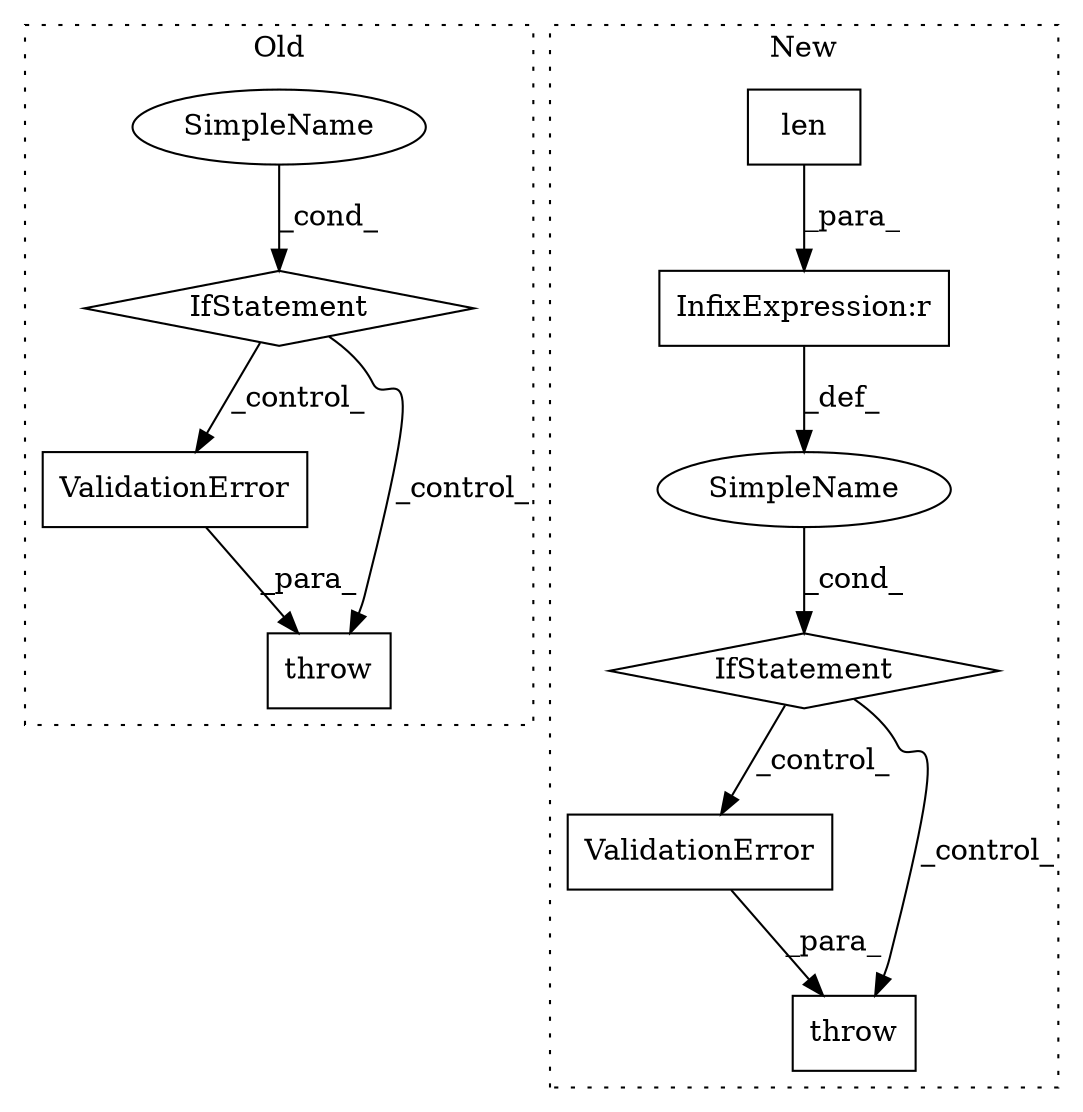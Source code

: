 digraph G {
subgraph cluster0 {
1 [label="ValidationError" a="32" s="3068,3157" l="16,1" shape="box"];
4 [label="throw" a="53" s="3050" l="6" shape="box"];
6 [label="IfStatement" a="25" s="2377,2412" l="4,2" shape="diamond"];
8 [label="SimpleName" a="42" s="" l="" shape="ellipse"];
label = "Old";
style="dotted";
}
subgraph cluster1 {
2 [label="ValidationError" a="32" s="3316,3519" l="16,1" shape="box"];
3 [label="throw" a="53" s="3298" l="6" shape="box"];
5 [label="len" a="32" s="3250,3282" l="4,1" shape="box"];
7 [label="IfStatement" a="25" s="3246,3288" l="4,2" shape="diamond"];
9 [label="SimpleName" a="42" s="" l="" shape="ellipse"];
10 [label="InfixExpression:r" a="27" s="3283" l="4" shape="box"];
label = "New";
style="dotted";
}
1 -> 4 [label="_para_"];
2 -> 3 [label="_para_"];
5 -> 10 [label="_para_"];
6 -> 4 [label="_control_"];
6 -> 1 [label="_control_"];
7 -> 2 [label="_control_"];
7 -> 3 [label="_control_"];
8 -> 6 [label="_cond_"];
9 -> 7 [label="_cond_"];
10 -> 9 [label="_def_"];
}